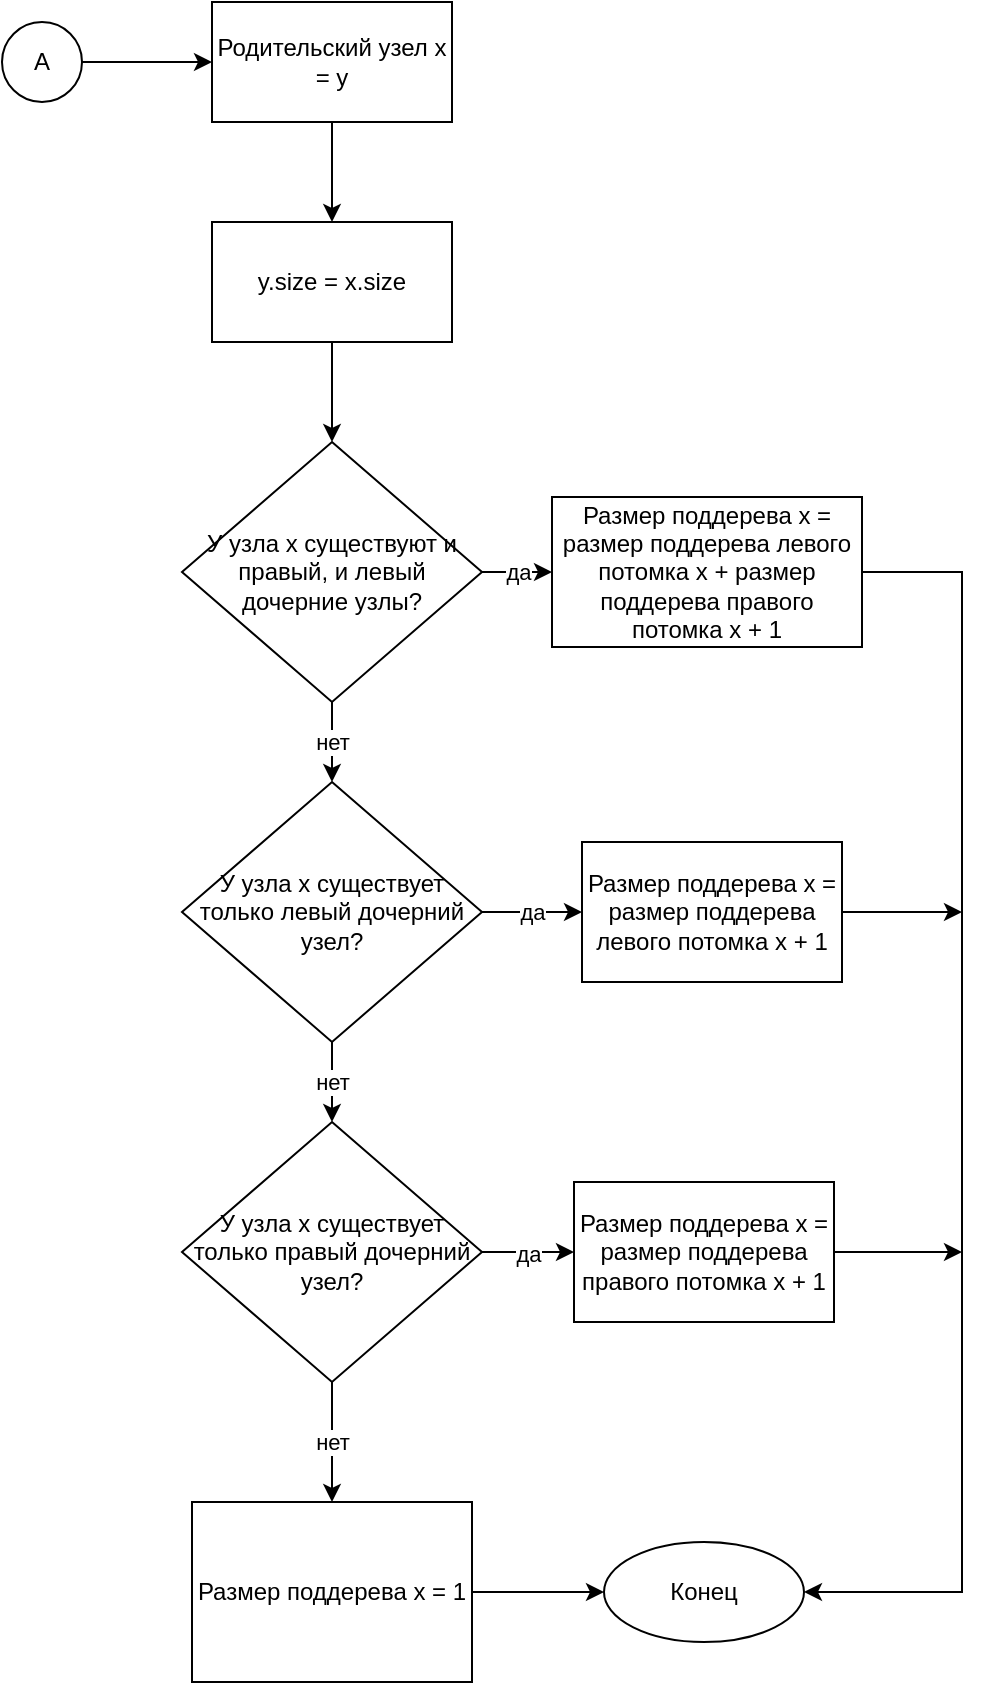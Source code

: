 <mxfile version="13.10.5" type="device"><diagram id="9vrzNxBFZ_08D5Z0V_4N" name="Page-1"><mxGraphModel dx="846" dy="987" grid="1" gridSize="10" guides="1" tooltips="1" connect="1" arrows="1" fold="1" page="1" pageScale="1" pageWidth="827" pageHeight="1169" math="0" shadow="0"><root><mxCell id="0"/><mxCell id="1" parent="0"/><mxCell id="pmxHWhj_drl7VPtBVcAe-1" style="edgeStyle=orthogonalEdgeStyle;rounded=0;orthogonalLoop=1;jettySize=auto;html=1;exitX=0.5;exitY=1;exitDx=0;exitDy=0;entryX=0.5;entryY=0;entryDx=0;entryDy=0;" edge="1" parent="1" source="pmxHWhj_drl7VPtBVcAe-2" target="pmxHWhj_drl7VPtBVcAe-13"><mxGeometry relative="1" as="geometry"/></mxCell><mxCell id="pmxHWhj_drl7VPtBVcAe-2" value="Родительский узел х = y" style="rounded=0;whiteSpace=wrap;html=1;" vertex="1" parent="1"><mxGeometry x="1225" y="130" width="120" height="60" as="geometry"/></mxCell><mxCell id="pmxHWhj_drl7VPtBVcAe-3" value="нет" style="edgeStyle=orthogonalEdgeStyle;rounded=0;orthogonalLoop=1;jettySize=auto;html=1;exitX=0.5;exitY=1;exitDx=0;exitDy=0;entryX=0.5;entryY=0;entryDx=0;entryDy=0;" edge="1" parent="1" source="pmxHWhj_drl7VPtBVcAe-5" target="pmxHWhj_drl7VPtBVcAe-8"><mxGeometry relative="1" as="geometry"/></mxCell><mxCell id="pmxHWhj_drl7VPtBVcAe-4" value="да" style="edgeStyle=orthogonalEdgeStyle;rounded=0;orthogonalLoop=1;jettySize=auto;html=1;exitX=1;exitY=0.5;exitDx=0;exitDy=0;entryX=0;entryY=0.5;entryDx=0;entryDy=0;" edge="1" parent="1" source="pmxHWhj_drl7VPtBVcAe-5" target="pmxHWhj_drl7VPtBVcAe-15"><mxGeometry relative="1" as="geometry"/></mxCell><mxCell id="pmxHWhj_drl7VPtBVcAe-5" value="У узла х существуют и правый, и левый дочерние узлы?" style="rhombus;whiteSpace=wrap;html=1;" vertex="1" parent="1"><mxGeometry x="1210" y="350" width="150" height="130" as="geometry"/></mxCell><mxCell id="pmxHWhj_drl7VPtBVcAe-6" value="нет" style="edgeStyle=orthogonalEdgeStyle;rounded=0;orthogonalLoop=1;jettySize=auto;html=1;exitX=0.5;exitY=1;exitDx=0;exitDy=0;entryX=0.5;entryY=0;entryDx=0;entryDy=0;" edge="1" parent="1" source="pmxHWhj_drl7VPtBVcAe-8" target="pmxHWhj_drl7VPtBVcAe-11"><mxGeometry relative="1" as="geometry"/></mxCell><mxCell id="pmxHWhj_drl7VPtBVcAe-7" value="да" style="edgeStyle=orthogonalEdgeStyle;rounded=0;orthogonalLoop=1;jettySize=auto;html=1;exitX=1;exitY=0.5;exitDx=0;exitDy=0;entryX=0;entryY=0.5;entryDx=0;entryDy=0;" edge="1" parent="1" source="pmxHWhj_drl7VPtBVcAe-8" target="pmxHWhj_drl7VPtBVcAe-18"><mxGeometry relative="1" as="geometry"/></mxCell><mxCell id="pmxHWhj_drl7VPtBVcAe-8" value="У узла х существует только левый дочерний узел?" style="rhombus;whiteSpace=wrap;html=1;" vertex="1" parent="1"><mxGeometry x="1210" y="520" width="150" height="130" as="geometry"/></mxCell><mxCell id="pmxHWhj_drl7VPtBVcAe-9" value="да" style="edgeStyle=orthogonalEdgeStyle;rounded=0;orthogonalLoop=1;jettySize=auto;html=1;exitX=1;exitY=0.5;exitDx=0;exitDy=0;entryX=0;entryY=0.5;entryDx=0;entryDy=0;" edge="1" parent="1" source="pmxHWhj_drl7VPtBVcAe-11"><mxGeometry relative="1" as="geometry"><mxPoint x="1406" y="755" as="targetPoint"/></mxGeometry></mxCell><mxCell id="pmxHWhj_drl7VPtBVcAe-10" value="нет" style="edgeStyle=orthogonalEdgeStyle;rounded=0;orthogonalLoop=1;jettySize=auto;html=1;exitX=0.5;exitY=1;exitDx=0;exitDy=0;entryX=0.5;entryY=0;entryDx=0;entryDy=0;" edge="1" parent="1" source="pmxHWhj_drl7VPtBVcAe-11" target="pmxHWhj_drl7VPtBVcAe-20"><mxGeometry relative="1" as="geometry"/></mxCell><mxCell id="pmxHWhj_drl7VPtBVcAe-11" value="У узла х существует только правый дочерний узел?" style="rhombus;whiteSpace=wrap;html=1;" vertex="1" parent="1"><mxGeometry x="1210" y="690" width="150" height="130" as="geometry"/></mxCell><mxCell id="pmxHWhj_drl7VPtBVcAe-12" style="edgeStyle=orthogonalEdgeStyle;rounded=0;orthogonalLoop=1;jettySize=auto;html=1;exitX=0.5;exitY=1;exitDx=0;exitDy=0;entryX=0.5;entryY=0;entryDx=0;entryDy=0;" edge="1" parent="1" source="pmxHWhj_drl7VPtBVcAe-13" target="pmxHWhj_drl7VPtBVcAe-5"><mxGeometry relative="1" as="geometry"/></mxCell><mxCell id="pmxHWhj_drl7VPtBVcAe-13" value="y.size = x.size" style="rounded=0;whiteSpace=wrap;html=1;" vertex="1" parent="1"><mxGeometry x="1225" y="240" width="120" height="60" as="geometry"/></mxCell><mxCell id="pmxHWhj_drl7VPtBVcAe-14" style="edgeStyle=orthogonalEdgeStyle;rounded=0;orthogonalLoop=1;jettySize=auto;html=1;exitX=1;exitY=0.5;exitDx=0;exitDy=0;entryX=1;entryY=0.5;entryDx=0;entryDy=0;" edge="1" parent="1" source="pmxHWhj_drl7VPtBVcAe-15" target="pmxHWhj_drl7VPtBVcAe-16"><mxGeometry relative="1" as="geometry"><Array as="points"><mxPoint x="1600" y="415"/><mxPoint x="1600" y="925"/></Array></mxGeometry></mxCell><mxCell id="pmxHWhj_drl7VPtBVcAe-15" value="Размер поддерева х = размер поддерева левого потомка х + размер поддерева правого потомка х + 1" style="rounded=0;whiteSpace=wrap;html=1;" vertex="1" parent="1"><mxGeometry x="1395" y="377.5" width="155" height="75" as="geometry"/></mxCell><mxCell id="pmxHWhj_drl7VPtBVcAe-16" value="Конец" style="ellipse;whiteSpace=wrap;html=1;" vertex="1" parent="1"><mxGeometry x="1421" y="900" width="100" height="50" as="geometry"/></mxCell><mxCell id="pmxHWhj_drl7VPtBVcAe-17" style="edgeStyle=orthogonalEdgeStyle;rounded=0;orthogonalLoop=1;jettySize=auto;html=1;exitX=1;exitY=0.5;exitDx=0;exitDy=0;" edge="1" parent="1" source="pmxHWhj_drl7VPtBVcAe-18"><mxGeometry relative="1" as="geometry"><mxPoint x="1600.0" y="585" as="targetPoint"/></mxGeometry></mxCell><mxCell id="pmxHWhj_drl7VPtBVcAe-18" value="Размер поддерева х = размер поддерева левого потомка х + 1" style="rounded=0;whiteSpace=wrap;html=1;" vertex="1" parent="1"><mxGeometry x="1410" y="550" width="130" height="70" as="geometry"/></mxCell><mxCell id="pmxHWhj_drl7VPtBVcAe-19" style="edgeStyle=orthogonalEdgeStyle;rounded=0;orthogonalLoop=1;jettySize=auto;html=1;exitX=1;exitY=0.5;exitDx=0;exitDy=0;entryX=0;entryY=0.5;entryDx=0;entryDy=0;" edge="1" parent="1" source="pmxHWhj_drl7VPtBVcAe-20" target="pmxHWhj_drl7VPtBVcAe-16"><mxGeometry relative="1" as="geometry"/></mxCell><mxCell id="pmxHWhj_drl7VPtBVcAe-20" value="Размер поддерева х = 1" style="rounded=0;whiteSpace=wrap;html=1;" vertex="1" parent="1"><mxGeometry x="1215" y="880" width="140" height="90" as="geometry"/></mxCell><mxCell id="pmxHWhj_drl7VPtBVcAe-21" style="edgeStyle=orthogonalEdgeStyle;rounded=0;orthogonalLoop=1;jettySize=auto;html=1;" edge="1" parent="1" source="pmxHWhj_drl7VPtBVcAe-22"><mxGeometry relative="1" as="geometry"><mxPoint x="1600.0" y="755" as="targetPoint"/></mxGeometry></mxCell><mxCell id="pmxHWhj_drl7VPtBVcAe-22" value="Размер поддерева х = размер поддерева правого потомка х + 1" style="rounded=0;whiteSpace=wrap;html=1;" vertex="1" parent="1"><mxGeometry x="1406" y="720" width="130" height="70" as="geometry"/></mxCell><mxCell id="pmxHWhj_drl7VPtBVcAe-24" style="edgeStyle=orthogonalEdgeStyle;rounded=0;orthogonalLoop=1;jettySize=auto;html=1;exitX=1;exitY=0.5;exitDx=0;exitDy=0;entryX=0;entryY=0.5;entryDx=0;entryDy=0;" edge="1" parent="1" source="pmxHWhj_drl7VPtBVcAe-23" target="pmxHWhj_drl7VPtBVcAe-2"><mxGeometry relative="1" as="geometry"><mxPoint x="1220" y="160.167" as="targetPoint"/></mxGeometry></mxCell><mxCell id="pmxHWhj_drl7VPtBVcAe-23" value="А" style="ellipse;whiteSpace=wrap;html=1;aspect=fixed;" vertex="1" parent="1"><mxGeometry x="1120" y="140" width="40" height="40" as="geometry"/></mxCell></root></mxGraphModel></diagram></mxfile>